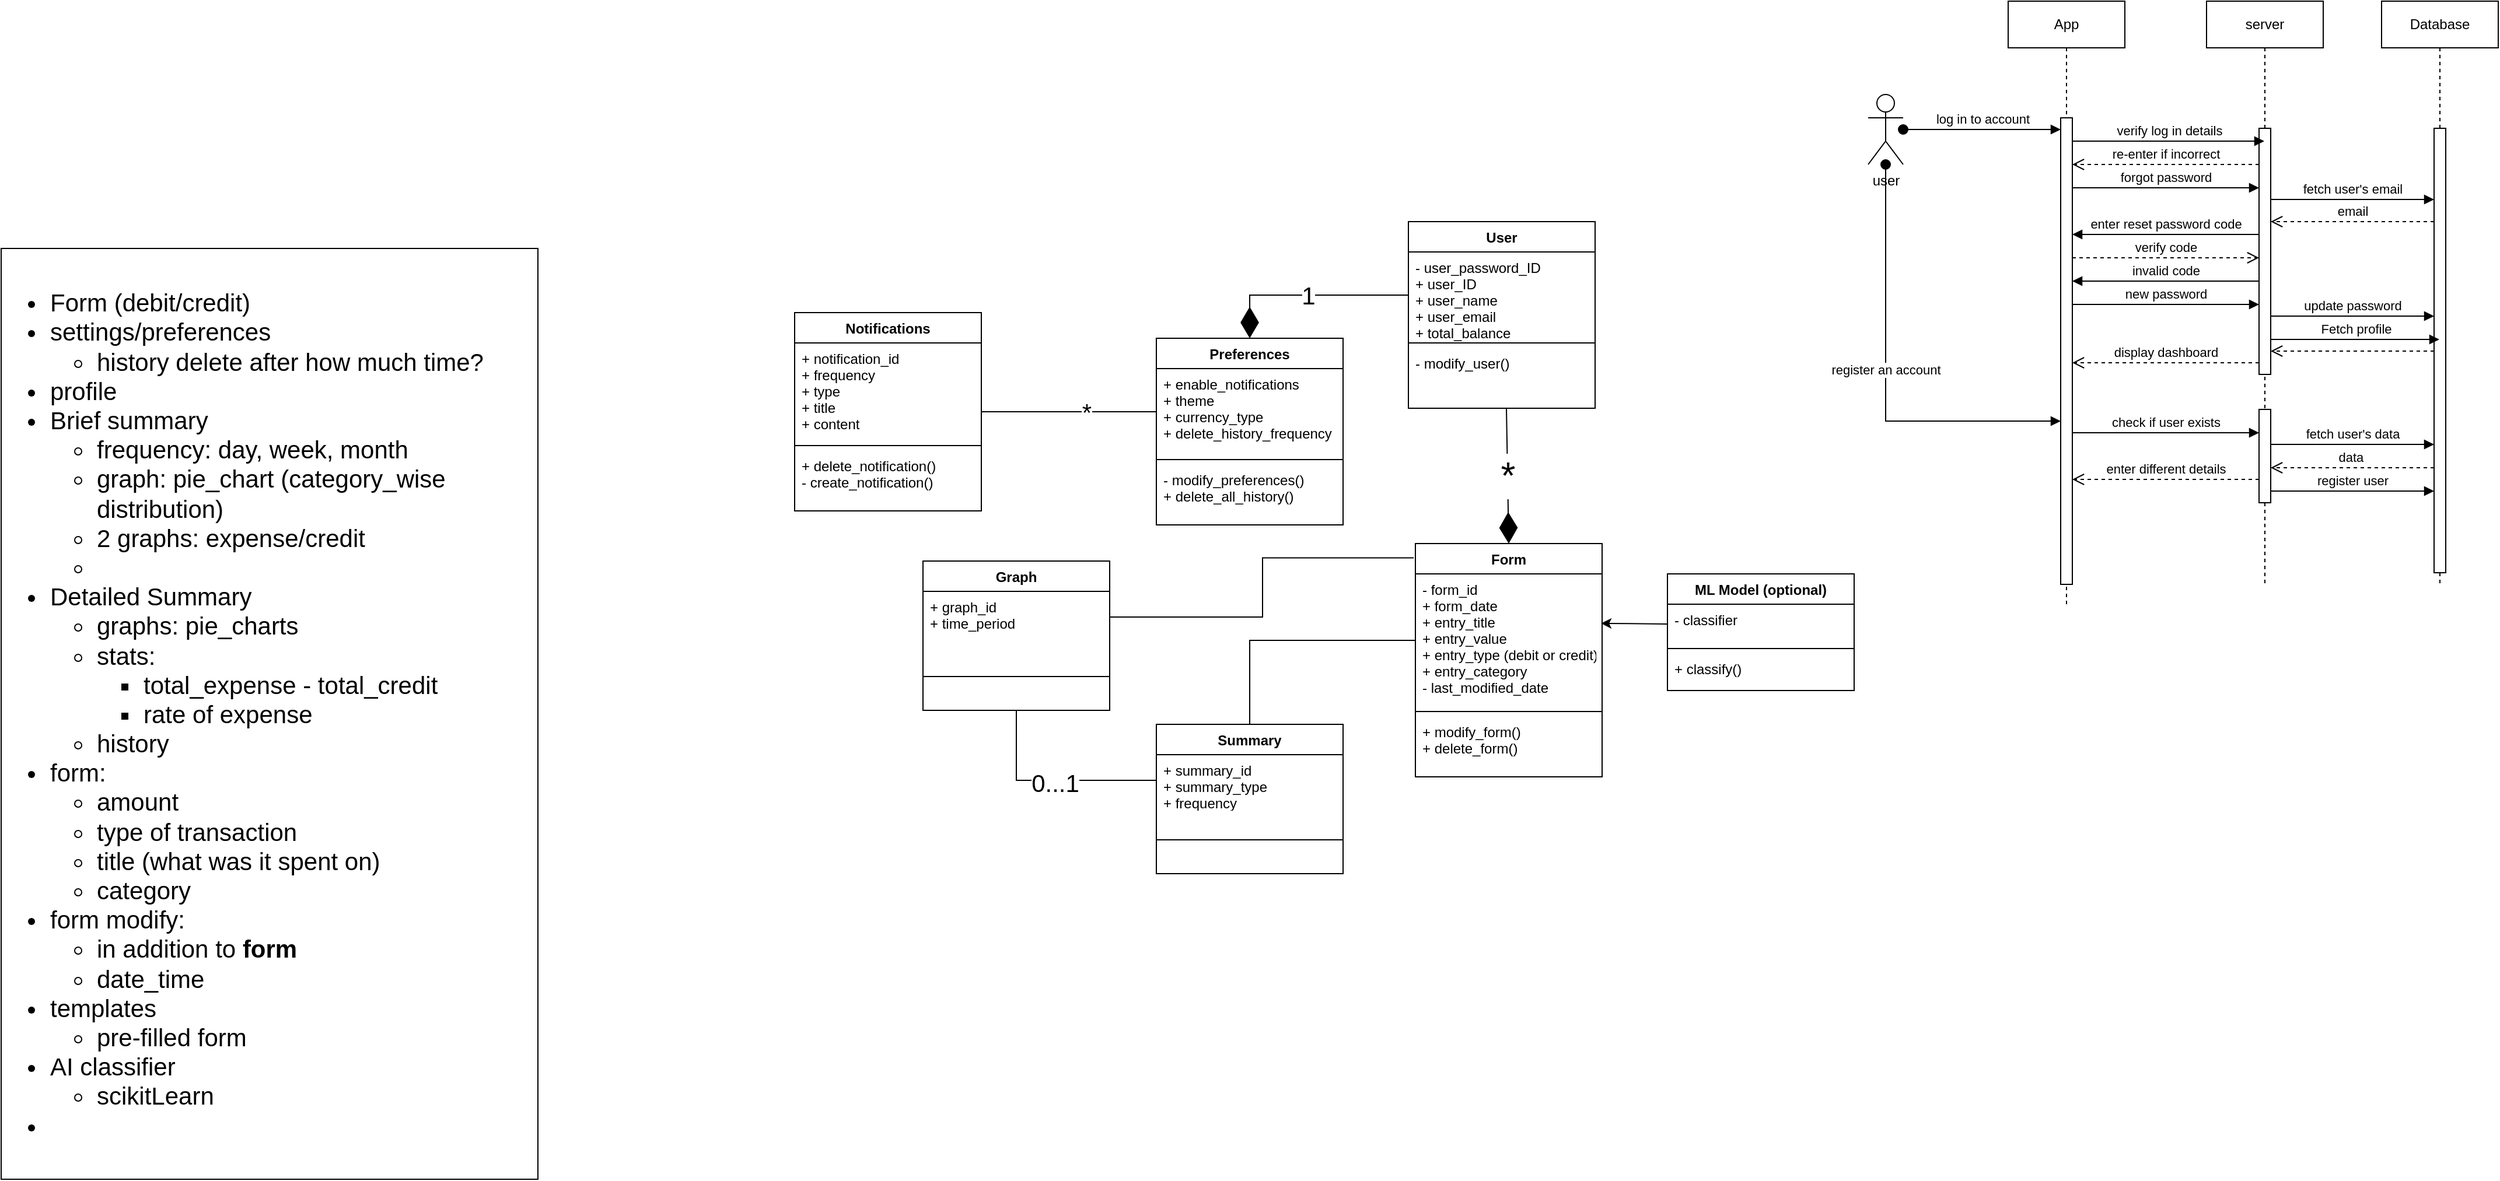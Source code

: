 <mxfile version="20.8.20" type="github">
  <diagram name="Page-1" id="2YBvvXClWsGukQMizWep">
    <mxGraphModel dx="3856" dy="1025" grid="1" gridSize="10" guides="1" tooltips="1" connect="1" arrows="1" fold="1" page="1" pageScale="1" pageWidth="2000" pageHeight="1100" math="0" shadow="0">
      <root>
        <mxCell id="0" />
        <mxCell id="1" parent="0" />
        <mxCell id="stTqnZfCxz-nPY7UzvfY-1" value="user" style="shape=umlActor;verticalLabelPosition=bottom;verticalAlign=top;html=1;outlineConnect=0;" vertex="1" parent="1">
          <mxGeometry x="50" y="220" width="30" height="60" as="geometry" />
        </mxCell>
        <mxCell id="stTqnZfCxz-nPY7UzvfY-2" value="App" style="shape=umlLifeline;perimeter=lifelinePerimeter;whiteSpace=wrap;html=1;container=0;dropTarget=0;collapsible=0;recursiveResize=0;outlineConnect=0;portConstraint=eastwest;newEdgeStyle={&quot;edgeStyle&quot;:&quot;elbowEdgeStyle&quot;,&quot;elbow&quot;:&quot;vertical&quot;,&quot;curved&quot;:0,&quot;rounded&quot;:0};" vertex="1" parent="1">
          <mxGeometry x="170" y="140" width="100" height="520" as="geometry" />
        </mxCell>
        <mxCell id="stTqnZfCxz-nPY7UzvfY-6" value="" style="html=1;points=[];perimeter=orthogonalPerimeter;outlineConnect=0;targetShapes=umlLifeline;portConstraint=eastwest;newEdgeStyle={&quot;edgeStyle&quot;:&quot;elbowEdgeStyle&quot;,&quot;elbow&quot;:&quot;vertical&quot;,&quot;curved&quot;:0,&quot;rounded&quot;:0};" vertex="1" parent="stTqnZfCxz-nPY7UzvfY-2">
          <mxGeometry x="45" y="100" width="10" height="400" as="geometry" />
        </mxCell>
        <mxCell id="stTqnZfCxz-nPY7UzvfY-11" value="log in to account" style="html=1;verticalAlign=bottom;startArrow=oval;startFill=1;endArrow=block;startSize=8;edgeStyle=elbowEdgeStyle;elbow=vertical;curved=0;rounded=0;" edge="1" parent="1" source="stTqnZfCxz-nPY7UzvfY-1" target="stTqnZfCxz-nPY7UzvfY-6">
          <mxGeometry width="60" relative="1" as="geometry">
            <mxPoint x="610" y="360" as="sourcePoint" />
            <mxPoint x="670" y="360" as="targetPoint" />
            <Array as="points">
              <mxPoint x="140" y="250" />
            </Array>
          </mxGeometry>
        </mxCell>
        <mxCell id="1YFrrPJFMDi00KkuxB1G-1" value="User" style="swimlane;fontStyle=1;align=center;verticalAlign=top;childLayout=stackLayout;horizontal=1;startSize=26;horizontalStack=0;resizeParent=1;resizeParentMax=0;resizeLast=0;collapsible=1;marginBottom=0;" vertex="1" parent="1">
          <mxGeometry x="-344" y="329" width="160" height="160" as="geometry" />
        </mxCell>
        <mxCell id="1YFrrPJFMDi00KkuxB1G-2" value="- user_password_ID&#xa;+ user_ID &#xa;+ user_name&#xa;+ user_email&#xa;+ total_balance" style="text;strokeColor=none;fillColor=none;align=left;verticalAlign=top;spacingLeft=4;spacingRight=4;overflow=hidden;rotatable=0;points=[[0,0.5],[1,0.5]];portConstraint=eastwest;" vertex="1" parent="1YFrrPJFMDi00KkuxB1G-1">
          <mxGeometry y="26" width="160" height="74" as="geometry" />
        </mxCell>
        <mxCell id="1YFrrPJFMDi00KkuxB1G-3" value="" style="line;strokeWidth=1;fillColor=none;align=left;verticalAlign=middle;spacingTop=-1;spacingLeft=3;spacingRight=3;rotatable=0;labelPosition=right;points=[];portConstraint=eastwest;strokeColor=inherit;" vertex="1" parent="1YFrrPJFMDi00KkuxB1G-1">
          <mxGeometry y="100" width="160" height="8" as="geometry" />
        </mxCell>
        <mxCell id="1YFrrPJFMDi00KkuxB1G-4" value="- modify_user()" style="text;strokeColor=none;fillColor=none;align=left;verticalAlign=top;spacingLeft=4;spacingRight=4;overflow=hidden;rotatable=0;points=[[0,0.5],[1,0.5]];portConstraint=eastwest;" vertex="1" parent="1YFrrPJFMDi00KkuxB1G-1">
          <mxGeometry y="108" width="160" height="52" as="geometry" />
        </mxCell>
        <mxCell id="1YFrrPJFMDi00KkuxB1G-6" value="Form" style="swimlane;fontStyle=1;align=center;verticalAlign=top;childLayout=stackLayout;horizontal=1;startSize=26;horizontalStack=0;resizeParent=1;resizeParentMax=0;resizeLast=0;collapsible=1;marginBottom=0;" vertex="1" parent="1">
          <mxGeometry x="-338" y="605" width="160" height="200" as="geometry" />
        </mxCell>
        <mxCell id="1YFrrPJFMDi00KkuxB1G-7" value="- form_id&#xa;+ form_date &#xa;+ entry_title&#xa;+ entry_value&#xa;+ entry_type (debit or credit)&#xa;+ entry_category&#xa;- last_modified_date" style="text;strokeColor=none;fillColor=none;align=left;verticalAlign=top;spacingLeft=4;spacingRight=4;overflow=hidden;rotatable=0;points=[[0,0.5],[1,0.5]];portConstraint=eastwest;" vertex="1" parent="1YFrrPJFMDi00KkuxB1G-6">
          <mxGeometry y="26" width="160" height="114" as="geometry" />
        </mxCell>
        <mxCell id="1YFrrPJFMDi00KkuxB1G-8" value="" style="line;strokeWidth=1;fillColor=none;align=left;verticalAlign=middle;spacingTop=-1;spacingLeft=3;spacingRight=3;rotatable=0;labelPosition=right;points=[];portConstraint=eastwest;strokeColor=inherit;" vertex="1" parent="1YFrrPJFMDi00KkuxB1G-6">
          <mxGeometry y="140" width="160" height="8" as="geometry" />
        </mxCell>
        <mxCell id="1YFrrPJFMDi00KkuxB1G-9" value="+ modify_form()&#xa;+ delete_form()" style="text;strokeColor=none;fillColor=none;align=left;verticalAlign=top;spacingLeft=4;spacingRight=4;overflow=hidden;rotatable=0;points=[[0,0.5],[1,0.5]];portConstraint=eastwest;" vertex="1" parent="1YFrrPJFMDi00KkuxB1G-6">
          <mxGeometry y="148" width="160" height="52" as="geometry" />
        </mxCell>
        <mxCell id="1YFrrPJFMDi00KkuxB1G-10" value="ML Model (optional)" style="swimlane;fontStyle=1;align=center;verticalAlign=top;childLayout=stackLayout;horizontal=1;startSize=26;horizontalStack=0;resizeParent=1;resizeParentMax=0;resizeLast=0;collapsible=1;marginBottom=0;" vertex="1" parent="1">
          <mxGeometry x="-122" y="631" width="160" height="100" as="geometry" />
        </mxCell>
        <mxCell id="1YFrrPJFMDi00KkuxB1G-11" value="- classifier" style="text;strokeColor=none;fillColor=none;align=left;verticalAlign=top;spacingLeft=4;spacingRight=4;overflow=hidden;rotatable=0;points=[[0,0.5],[1,0.5]];portConstraint=eastwest;" vertex="1" parent="1YFrrPJFMDi00KkuxB1G-10">
          <mxGeometry y="26" width="160" height="34" as="geometry" />
        </mxCell>
        <mxCell id="1YFrrPJFMDi00KkuxB1G-12" value="" style="line;strokeWidth=1;fillColor=none;align=left;verticalAlign=middle;spacingTop=-1;spacingLeft=3;spacingRight=3;rotatable=0;labelPosition=right;points=[];portConstraint=eastwest;strokeColor=inherit;" vertex="1" parent="1YFrrPJFMDi00KkuxB1G-10">
          <mxGeometry y="60" width="160" height="8" as="geometry" />
        </mxCell>
        <mxCell id="1YFrrPJFMDi00KkuxB1G-13" value="+ classify()" style="text;strokeColor=none;fillColor=none;align=left;verticalAlign=top;spacingLeft=4;spacingRight=4;overflow=hidden;rotatable=0;points=[[0,0.5],[1,0.5]];portConstraint=eastwest;" vertex="1" parent="1YFrrPJFMDi00KkuxB1G-10">
          <mxGeometry y="68" width="160" height="32" as="geometry" />
        </mxCell>
        <mxCell id="1YFrrPJFMDi00KkuxB1G-18" value="&lt;font style=&quot;font-size: 32px;&quot;&gt;*&lt;/font&gt;" style="endArrow=diamondThin;endFill=1;endSize=24;html=1;rounded=0;exitX=0.525;exitY=1;exitDx=0;exitDy=0;exitPerimeter=0;entryX=0.5;entryY=0;entryDx=0;entryDy=0;" edge="1" parent="1" source="1YFrrPJFMDi00KkuxB1G-4" target="1YFrrPJFMDi00KkuxB1G-6">
          <mxGeometry width="160" relative="1" as="geometry">
            <mxPoint x="-280" y="510" as="sourcePoint" />
            <mxPoint x="-120" y="510" as="targetPoint" />
          </mxGeometry>
        </mxCell>
        <mxCell id="1YFrrPJFMDi00KkuxB1G-21" style="edgeStyle=none;rounded=0;orthogonalLoop=1;jettySize=auto;html=1;entryX=0.994;entryY=0.372;entryDx=0;entryDy=0;entryPerimeter=0;endArrow=classic;endFill=1;exitX=0;exitY=0.5;exitDx=0;exitDy=0;" edge="1" parent="1" source="1YFrrPJFMDi00KkuxB1G-11" target="1YFrrPJFMDi00KkuxB1G-7">
          <mxGeometry relative="1" as="geometry" />
        </mxCell>
        <mxCell id="1YFrrPJFMDi00KkuxB1G-22" value="Preferences" style="swimlane;fontStyle=1;align=center;verticalAlign=top;childLayout=stackLayout;horizontal=1;startSize=26;horizontalStack=0;resizeParent=1;resizeParentMax=0;resizeLast=0;collapsible=1;marginBottom=0;" vertex="1" parent="1">
          <mxGeometry x="-560" y="429" width="160" height="160" as="geometry" />
        </mxCell>
        <mxCell id="1YFrrPJFMDi00KkuxB1G-23" value="+ enable_notifications&#xa;+ theme&#xa;+ currency_type&#xa;+ delete_history_frequency" style="text;strokeColor=none;fillColor=none;align=left;verticalAlign=top;spacingLeft=4;spacingRight=4;overflow=hidden;rotatable=0;points=[[0,0.5],[1,0.5]];portConstraint=eastwest;" vertex="1" parent="1YFrrPJFMDi00KkuxB1G-22">
          <mxGeometry y="26" width="160" height="74" as="geometry" />
        </mxCell>
        <mxCell id="1YFrrPJFMDi00KkuxB1G-24" value="" style="line;strokeWidth=1;fillColor=none;align=left;verticalAlign=middle;spacingTop=-1;spacingLeft=3;spacingRight=3;rotatable=0;labelPosition=right;points=[];portConstraint=eastwest;strokeColor=inherit;" vertex="1" parent="1YFrrPJFMDi00KkuxB1G-22">
          <mxGeometry y="100" width="160" height="8" as="geometry" />
        </mxCell>
        <mxCell id="1YFrrPJFMDi00KkuxB1G-25" value="- modify_preferences()&#xa;+ delete_all_history()" style="text;strokeColor=none;fillColor=none;align=left;verticalAlign=top;spacingLeft=4;spacingRight=4;overflow=hidden;rotatable=0;points=[[0,0.5],[1,0.5]];portConstraint=eastwest;" vertex="1" parent="1YFrrPJFMDi00KkuxB1G-22">
          <mxGeometry y="108" width="160" height="52" as="geometry" />
        </mxCell>
        <mxCell id="1YFrrPJFMDi00KkuxB1G-26" value="&lt;font style=&quot;font-size: 21px;&quot;&gt;1&lt;/font&gt;" style="endArrow=diamondThin;endFill=1;endSize=24;html=1;rounded=0;exitX=0;exitY=0.5;exitDx=0;exitDy=0;entryX=0.5;entryY=0;entryDx=0;entryDy=0;edgeStyle=orthogonalEdgeStyle;" edge="1" parent="1" source="1YFrrPJFMDi00KkuxB1G-2" target="1YFrrPJFMDi00KkuxB1G-22">
          <mxGeometry width="160" relative="1" as="geometry">
            <mxPoint x="-250" y="499" as="sourcePoint" />
            <mxPoint x="-250" y="590" as="targetPoint" />
          </mxGeometry>
        </mxCell>
        <mxCell id="1YFrrPJFMDi00KkuxB1G-27" value="Notifications" style="swimlane;fontStyle=1;align=center;verticalAlign=top;childLayout=stackLayout;horizontal=1;startSize=26;horizontalStack=0;resizeParent=1;resizeParentMax=0;resizeLast=0;collapsible=1;marginBottom=0;" vertex="1" parent="1">
          <mxGeometry x="-870" y="407" width="160" height="170" as="geometry" />
        </mxCell>
        <mxCell id="1YFrrPJFMDi00KkuxB1G-28" value="+ notification_id&#xa;+ frequency&#xa;+ type&#xa;+ title&#xa;+ content" style="text;strokeColor=none;fillColor=none;align=left;verticalAlign=top;spacingLeft=4;spacingRight=4;overflow=hidden;rotatable=0;points=[[0,0.5],[1,0.5]];portConstraint=eastwest;" vertex="1" parent="1YFrrPJFMDi00KkuxB1G-27">
          <mxGeometry y="26" width="160" height="84" as="geometry" />
        </mxCell>
        <mxCell id="1YFrrPJFMDi00KkuxB1G-29" value="" style="line;strokeWidth=1;fillColor=none;align=left;verticalAlign=middle;spacingTop=-1;spacingLeft=3;spacingRight=3;rotatable=0;labelPosition=right;points=[];portConstraint=eastwest;strokeColor=inherit;" vertex="1" parent="1YFrrPJFMDi00KkuxB1G-27">
          <mxGeometry y="110" width="160" height="8" as="geometry" />
        </mxCell>
        <mxCell id="1YFrrPJFMDi00KkuxB1G-30" value="+ delete_notification()&#xa;- create_notification()" style="text;strokeColor=none;fillColor=none;align=left;verticalAlign=top;spacingLeft=4;spacingRight=4;overflow=hidden;rotatable=0;points=[[0,0.5],[1,0.5]];portConstraint=eastwest;" vertex="1" parent="1YFrrPJFMDi00KkuxB1G-27">
          <mxGeometry y="118" width="160" height="52" as="geometry" />
        </mxCell>
        <mxCell id="1YFrrPJFMDi00KkuxB1G-31" style="edgeStyle=orthogonalEdgeStyle;rounded=0;orthogonalLoop=1;jettySize=auto;html=1;exitX=0;exitY=0.5;exitDx=0;exitDy=0;endArrow=none;endFill=0;" edge="1" parent="1" source="1YFrrPJFMDi00KkuxB1G-23" target="1YFrrPJFMDi00KkuxB1G-27">
          <mxGeometry relative="1" as="geometry" />
        </mxCell>
        <mxCell id="1YFrrPJFMDi00KkuxB1G-44" value="*" style="edgeLabel;html=1;align=center;verticalAlign=middle;resizable=0;points=[];fontSize=21;" connectable="0" vertex="1" parent="1YFrrPJFMDi00KkuxB1G-31">
          <mxGeometry x="-0.192" relative="1" as="geometry">
            <mxPoint as="offset" />
          </mxGeometry>
        </mxCell>
        <mxCell id="1YFrrPJFMDi00KkuxB1G-37" style="edgeStyle=orthogonalEdgeStyle;rounded=0;orthogonalLoop=1;jettySize=auto;html=1;endArrow=none;endFill=0;" edge="1" parent="1" source="1YFrrPJFMDi00KkuxB1G-32" target="1YFrrPJFMDi00KkuxB1G-7">
          <mxGeometry relative="1" as="geometry" />
        </mxCell>
        <mxCell id="1YFrrPJFMDi00KkuxB1G-32" value="Summary" style="swimlane;fontStyle=1;align=center;verticalAlign=top;childLayout=stackLayout;horizontal=1;startSize=26;horizontalStack=0;resizeParent=1;resizeParentMax=0;resizeLast=0;collapsible=1;marginBottom=0;" vertex="1" parent="1">
          <mxGeometry x="-560" y="760" width="160" height="128" as="geometry" />
        </mxCell>
        <mxCell id="1YFrrPJFMDi00KkuxB1G-33" value="+ summary_id&#xa;+ summary_type&#xa;+ frequency" style="text;strokeColor=none;fillColor=none;align=left;verticalAlign=top;spacingLeft=4;spacingRight=4;overflow=hidden;rotatable=0;points=[[0,0.5],[1,0.5]];portConstraint=eastwest;" vertex="1" parent="1YFrrPJFMDi00KkuxB1G-32">
          <mxGeometry y="26" width="160" height="44" as="geometry" />
        </mxCell>
        <mxCell id="1YFrrPJFMDi00KkuxB1G-34" value="" style="line;strokeWidth=1;fillColor=none;align=left;verticalAlign=middle;spacingTop=-1;spacingLeft=3;spacingRight=3;rotatable=0;labelPosition=right;points=[];portConstraint=eastwest;strokeColor=inherit;" vertex="1" parent="1YFrrPJFMDi00KkuxB1G-32">
          <mxGeometry y="70" width="160" height="58" as="geometry" />
        </mxCell>
        <mxCell id="1YFrrPJFMDi00KkuxB1G-42" value="2" style="edgeStyle=orthogonalEdgeStyle;rounded=0;orthogonalLoop=1;jettySize=auto;html=1;fontSize=21;endArrow=none;endFill=0;" edge="1" parent="1" source="1YFrrPJFMDi00KkuxB1G-39" target="1YFrrPJFMDi00KkuxB1G-33">
          <mxGeometry relative="1" as="geometry" />
        </mxCell>
        <mxCell id="1YFrrPJFMDi00KkuxB1G-43" value="0...1" style="edgeLabel;html=1;align=center;verticalAlign=middle;resizable=0;points=[];fontSize=21;" connectable="0" vertex="1" parent="1YFrrPJFMDi00KkuxB1G-42">
          <mxGeometry x="0.038" y="-2" relative="1" as="geometry">
            <mxPoint x="-1" as="offset" />
          </mxGeometry>
        </mxCell>
        <mxCell id="1YFrrPJFMDi00KkuxB1G-39" value="Graph" style="swimlane;fontStyle=1;align=center;verticalAlign=top;childLayout=stackLayout;horizontal=1;startSize=26;horizontalStack=0;resizeParent=1;resizeParentMax=0;resizeLast=0;collapsible=1;marginBottom=0;" vertex="1" parent="1">
          <mxGeometry x="-760" y="620" width="160" height="128" as="geometry" />
        </mxCell>
        <mxCell id="1YFrrPJFMDi00KkuxB1G-40" value="+ graph_id&#xa;+ time_period" style="text;strokeColor=none;fillColor=none;align=left;verticalAlign=top;spacingLeft=4;spacingRight=4;overflow=hidden;rotatable=0;points=[[0,0.5],[1,0.5]];portConstraint=eastwest;" vertex="1" parent="1YFrrPJFMDi00KkuxB1G-39">
          <mxGeometry y="26" width="160" height="44" as="geometry" />
        </mxCell>
        <mxCell id="1YFrrPJFMDi00KkuxB1G-41" value="" style="line;strokeWidth=1;fillColor=none;align=left;verticalAlign=middle;spacingTop=-1;spacingLeft=3;spacingRight=3;rotatable=0;labelPosition=right;points=[];portConstraint=eastwest;strokeColor=inherit;" vertex="1" parent="1YFrrPJFMDi00KkuxB1G-39">
          <mxGeometry y="70" width="160" height="58" as="geometry" />
        </mxCell>
        <mxCell id="1YFrrPJFMDi00KkuxB1G-47" style="edgeStyle=orthogonalEdgeStyle;rounded=0;orthogonalLoop=1;jettySize=auto;html=1;exitX=1;exitY=0.5;exitDx=0;exitDy=0;entryX=-0.009;entryY=0.061;entryDx=0;entryDy=0;entryPerimeter=0;strokeWidth=1;fontSize=21;endArrow=none;endFill=0;" edge="1" parent="1" source="1YFrrPJFMDi00KkuxB1G-40" target="1YFrrPJFMDi00KkuxB1G-6">
          <mxGeometry relative="1" as="geometry" />
        </mxCell>
        <mxCell id="1YFrrPJFMDi00KkuxB1G-49" value="&lt;ul&gt;&lt;li&gt;Form (debit/credit)&lt;/li&gt;&lt;li&gt;settings/preferences&lt;/li&gt;&lt;ul&gt;&lt;li&gt;history delete after how much time?&lt;/li&gt;&lt;/ul&gt;&lt;li&gt;profile&lt;/li&gt;&lt;li&gt;Brief summary&lt;/li&gt;&lt;ul&gt;&lt;li&gt;frequency: day, week, month&lt;/li&gt;&lt;li&gt;graph: pie_chart (category_wise distribution)&lt;/li&gt;&lt;li&gt;2 graphs: expense/credit&amp;nbsp;&lt;/li&gt;&lt;li&gt;&lt;br&gt;&lt;/li&gt;&lt;/ul&gt;&lt;li&gt;Detailed Summary&lt;/li&gt;&lt;ul&gt;&lt;li&gt;graphs: pie_charts&lt;/li&gt;&lt;li&gt;stats:&lt;/li&gt;&lt;ul&gt;&lt;li&gt;total_expense - total_credit&lt;/li&gt;&lt;li&gt;rate of expense&lt;/li&gt;&lt;/ul&gt;&lt;li&gt;history&lt;/li&gt;&lt;/ul&gt;&lt;li&gt;form:&lt;/li&gt;&lt;ul&gt;&lt;li&gt;amount&lt;/li&gt;&lt;li&gt;type of transaction&lt;/li&gt;&lt;li&gt;title (what was it spent on)&lt;/li&gt;&lt;li&gt;category&lt;/li&gt;&lt;/ul&gt;&lt;li&gt;form modify:&lt;/li&gt;&lt;ul&gt;&lt;li&gt;in addition to &lt;b&gt;form&lt;/b&gt;&lt;/li&gt;&lt;li&gt;date_time&lt;/li&gt;&lt;/ul&gt;&lt;li&gt;templates&lt;/li&gt;&lt;ul&gt;&lt;li&gt;pre-filled form&lt;/li&gt;&lt;/ul&gt;&lt;li&gt;AI classifier&lt;/li&gt;&lt;ul&gt;&lt;li&gt;scikitLearn&lt;/li&gt;&lt;/ul&gt;&lt;li&gt;&lt;br&gt;&lt;/li&gt;&lt;/ul&gt;" style="rounded=0;whiteSpace=wrap;html=1;fontSize=21;align=left;" vertex="1" parent="1">
          <mxGeometry x="-1550" y="352" width="460" height="798" as="geometry" />
        </mxCell>
        <mxCell id="stTqnZfCxz-nPY7UzvfY-19" value="Database" style="shape=umlLifeline;perimeter=lifelinePerimeter;whiteSpace=wrap;html=1;container=0;dropTarget=0;collapsible=0;recursiveResize=0;outlineConnect=0;portConstraint=eastwest;newEdgeStyle={&quot;edgeStyle&quot;:&quot;elbowEdgeStyle&quot;,&quot;elbow&quot;:&quot;vertical&quot;,&quot;curved&quot;:0,&quot;rounded&quot;:0};" vertex="1" parent="1">
          <mxGeometry x="490" y="140" width="100" height="500" as="geometry" />
        </mxCell>
        <mxCell id="stTqnZfCxz-nPY7UzvfY-26" value="" style="html=1;points=[];perimeter=orthogonalPerimeter;outlineConnect=0;targetShapes=umlLifeline;portConstraint=eastwest;newEdgeStyle={&quot;edgeStyle&quot;:&quot;elbowEdgeStyle&quot;,&quot;elbow&quot;:&quot;vertical&quot;,&quot;curved&quot;:0,&quot;rounded&quot;:0};" vertex="1" parent="stTqnZfCxz-nPY7UzvfY-19">
          <mxGeometry x="45" y="109" width="10" height="381" as="geometry" />
        </mxCell>
        <mxCell id="stTqnZfCxz-nPY7UzvfY-20" value="server" style="shape=umlLifeline;perimeter=lifelinePerimeter;whiteSpace=wrap;html=1;container=0;dropTarget=0;collapsible=0;recursiveResize=0;outlineConnect=0;portConstraint=eastwest;newEdgeStyle={&quot;edgeStyle&quot;:&quot;elbowEdgeStyle&quot;,&quot;elbow&quot;:&quot;vertical&quot;,&quot;curved&quot;:0,&quot;rounded&quot;:0};" vertex="1" parent="1">
          <mxGeometry x="340" y="140" width="100" height="500" as="geometry" />
        </mxCell>
        <mxCell id="stTqnZfCxz-nPY7UzvfY-24" value="" style="html=1;points=[];perimeter=orthogonalPerimeter;outlineConnect=0;targetShapes=umlLifeline;portConstraint=eastwest;newEdgeStyle={&quot;edgeStyle&quot;:&quot;elbowEdgeStyle&quot;,&quot;elbow&quot;:&quot;vertical&quot;,&quot;curved&quot;:0,&quot;rounded&quot;:0};" vertex="1" parent="stTqnZfCxz-nPY7UzvfY-20">
          <mxGeometry x="45" y="109" width="10" height="211" as="geometry" />
        </mxCell>
        <mxCell id="stTqnZfCxz-nPY7UzvfY-31" value="" style="html=1;points=[];perimeter=orthogonalPerimeter;outlineConnect=0;targetShapes=umlLifeline;portConstraint=eastwest;newEdgeStyle={&quot;edgeStyle&quot;:&quot;elbowEdgeStyle&quot;,&quot;elbow&quot;:&quot;vertical&quot;,&quot;curved&quot;:0,&quot;rounded&quot;:0};" vertex="1" parent="stTqnZfCxz-nPY7UzvfY-20">
          <mxGeometry x="45" y="350" width="10" height="80" as="geometry" />
        </mxCell>
        <mxCell id="stTqnZfCxz-nPY7UzvfY-21" value="verify log in details" style="html=1;verticalAlign=bottom;endArrow=block;edgeStyle=elbowEdgeStyle;elbow=vertical;curved=0;rounded=0;" edge="1" parent="1" source="stTqnZfCxz-nPY7UzvfY-6" target="stTqnZfCxz-nPY7UzvfY-20">
          <mxGeometry width="80" relative="1" as="geometry">
            <mxPoint x="230" y="260" as="sourcePoint" />
            <mxPoint x="310" y="260" as="targetPoint" />
            <Array as="points">
              <mxPoint x="230" y="260" />
            </Array>
          </mxGeometry>
        </mxCell>
        <mxCell id="stTqnZfCxz-nPY7UzvfY-25" value="re-enter if incorrect" style="html=1;verticalAlign=bottom;endArrow=open;dashed=1;endSize=8;edgeStyle=elbowEdgeStyle;elbow=vertical;curved=0;rounded=0;" edge="1" parent="1" source="stTqnZfCxz-nPY7UzvfY-24" target="stTqnZfCxz-nPY7UzvfY-6">
          <mxGeometry relative="1" as="geometry">
            <mxPoint x="390" y="280" as="sourcePoint" />
            <mxPoint x="230" y="280" as="targetPoint" />
            <Array as="points">
              <mxPoint x="290" y="280" />
            </Array>
          </mxGeometry>
        </mxCell>
        <mxCell id="stTqnZfCxz-nPY7UzvfY-27" value="Fetch profile" style="html=1;verticalAlign=bottom;endArrow=block;edgeStyle=elbowEdgeStyle;elbow=vertical;curved=0;rounded=0;" edge="1" parent="1" source="stTqnZfCxz-nPY7UzvfY-24" target="stTqnZfCxz-nPY7UzvfY-19">
          <mxGeometry width="80" relative="1" as="geometry">
            <mxPoint x="400" y="290" as="sourcePoint" />
            <mxPoint x="480" y="290" as="targetPoint" />
            <Array as="points">
              <mxPoint x="480" y="430" />
              <mxPoint x="460" y="420" />
              <mxPoint x="400" y="350" />
              <mxPoint x="450" y="330" />
              <mxPoint x="460" y="320" />
              <mxPoint x="440" y="290" />
            </Array>
          </mxGeometry>
        </mxCell>
        <mxCell id="stTqnZfCxz-nPY7UzvfY-28" value="" style="html=1;verticalAlign=bottom;endArrow=open;dashed=1;endSize=8;edgeStyle=elbowEdgeStyle;elbow=vertical;curved=0;rounded=0;" edge="1" parent="1" source="stTqnZfCxz-nPY7UzvfY-26" target="stTqnZfCxz-nPY7UzvfY-24">
          <mxGeometry relative="1" as="geometry">
            <mxPoint x="390" y="290" as="sourcePoint" />
            <mxPoint x="310" y="290" as="targetPoint" />
            <Array as="points">
              <mxPoint x="450" y="440" />
              <mxPoint x="470" y="360" />
              <mxPoint x="450" y="340" />
              <mxPoint x="480" y="330" />
              <mxPoint x="440" y="310" />
              <mxPoint x="390" y="300" />
            </Array>
          </mxGeometry>
        </mxCell>
        <mxCell id="stTqnZfCxz-nPY7UzvfY-30" value="display dashboard" style="html=1;verticalAlign=bottom;endArrow=open;dashed=1;endSize=8;edgeStyle=elbowEdgeStyle;elbow=vertical;curved=0;rounded=0;" edge="1" parent="1" source="stTqnZfCxz-nPY7UzvfY-24" target="stTqnZfCxz-nPY7UzvfY-6">
          <mxGeometry relative="1" as="geometry">
            <mxPoint x="390" y="290" as="sourcePoint" />
            <mxPoint x="310" y="290" as="targetPoint" />
            <Array as="points">
              <mxPoint x="340" y="450" />
              <mxPoint x="350" y="440" />
              <mxPoint x="330" y="370" />
              <mxPoint x="320" y="340" />
              <mxPoint x="350" y="320" />
              <mxPoint x="330" y="290" />
            </Array>
          </mxGeometry>
        </mxCell>
        <mxCell id="stTqnZfCxz-nPY7UzvfY-33" value="register an account" style="html=1;verticalAlign=bottom;startArrow=oval;startFill=1;endArrow=block;startSize=8;edgeStyle=elbowEdgeStyle;elbow=vertical;curved=0;rounded=0;" edge="1" parent="1" source="stTqnZfCxz-nPY7UzvfY-1" target="stTqnZfCxz-nPY7UzvfY-6">
          <mxGeometry width="60" relative="1" as="geometry">
            <mxPoint x="320" y="400" as="sourcePoint" />
            <mxPoint x="380" y="400" as="targetPoint" />
            <Array as="points">
              <mxPoint x="190" y="500" />
              <mxPoint x="150" y="410" />
              <mxPoint x="150" y="360" />
              <mxPoint x="180" y="400" />
            </Array>
          </mxGeometry>
        </mxCell>
        <mxCell id="stTqnZfCxz-nPY7UzvfY-34" value="check if user exists" style="html=1;verticalAlign=bottom;endArrow=block;edgeStyle=elbowEdgeStyle;elbow=vertical;curved=0;rounded=0;" edge="1" parent="1" source="stTqnZfCxz-nPY7UzvfY-6" target="stTqnZfCxz-nPY7UzvfY-31">
          <mxGeometry width="80" relative="1" as="geometry">
            <mxPoint x="270" y="389.81" as="sourcePoint" />
            <mxPoint x="350" y="389.81" as="targetPoint" />
            <Array as="points">
              <mxPoint x="330" y="510" />
              <mxPoint x="280" y="420" />
              <mxPoint x="320" y="370" />
            </Array>
          </mxGeometry>
        </mxCell>
        <mxCell id="stTqnZfCxz-nPY7UzvfY-35" value="fetch user&#39;s data" style="html=1;verticalAlign=bottom;endArrow=block;edgeStyle=elbowEdgeStyle;elbow=vertical;curved=0;rounded=0;" edge="1" parent="1" source="stTqnZfCxz-nPY7UzvfY-31" target="stTqnZfCxz-nPY7UzvfY-26">
          <mxGeometry width="80" relative="1" as="geometry">
            <mxPoint x="410" y="380.13" as="sourcePoint" />
            <mxPoint x="490" y="380.13" as="targetPoint" />
            <Array as="points">
              <mxPoint x="450" y="520" />
              <mxPoint x="440" y="440" />
              <mxPoint x="490" y="380" />
              <mxPoint x="540" y="380" />
            </Array>
          </mxGeometry>
        </mxCell>
        <mxCell id="stTqnZfCxz-nPY7UzvfY-36" value="data&amp;nbsp;" style="html=1;verticalAlign=bottom;endArrow=open;dashed=1;endSize=8;edgeStyle=elbowEdgeStyle;elbow=vertical;curved=0;rounded=0;" edge="1" parent="1" source="stTqnZfCxz-nPY7UzvfY-26" target="stTqnZfCxz-nPY7UzvfY-31">
          <mxGeometry relative="1" as="geometry">
            <mxPoint x="510" y="399.81" as="sourcePoint" />
            <mxPoint x="430" y="399.81" as="targetPoint" />
            <Array as="points">
              <mxPoint x="460" y="540" />
              <mxPoint x="440" y="460" />
              <mxPoint x="420" y="400" />
            </Array>
          </mxGeometry>
        </mxCell>
        <mxCell id="stTqnZfCxz-nPY7UzvfY-38" value="enter different details" style="html=1;verticalAlign=bottom;endArrow=open;dashed=1;endSize=8;edgeStyle=elbowEdgeStyle;elbow=vertical;curved=0;rounded=0;" edge="1" parent="1" source="stTqnZfCxz-nPY7UzvfY-31" target="stTqnZfCxz-nPY7UzvfY-6">
          <mxGeometry relative="1" as="geometry">
            <mxPoint x="390" y="400" as="sourcePoint" />
            <mxPoint x="310" y="400" as="targetPoint" />
            <Array as="points">
              <mxPoint x="330" y="550" />
              <mxPoint x="260" y="470" />
              <mxPoint x="350" y="410" />
              <mxPoint x="390" y="400" />
            </Array>
          </mxGeometry>
        </mxCell>
        <mxCell id="stTqnZfCxz-nPY7UzvfY-39" value="register user" style="html=1;verticalAlign=bottom;endArrow=block;edgeStyle=elbowEdgeStyle;elbow=vertical;curved=0;rounded=0;" edge="1" parent="1" source="stTqnZfCxz-nPY7UzvfY-31" target="stTqnZfCxz-nPY7UzvfY-26">
          <mxGeometry width="80" relative="1" as="geometry">
            <mxPoint x="410" y="429.13" as="sourcePoint" />
            <mxPoint x="490" y="429.13" as="targetPoint" />
            <Array as="points">
              <mxPoint x="430" y="560" />
              <mxPoint x="440" y="480" />
              <mxPoint x="430" y="460" />
              <mxPoint x="470" y="430" />
            </Array>
          </mxGeometry>
        </mxCell>
        <mxCell id="stTqnZfCxz-nPY7UzvfY-40" value="forgot password" style="html=1;verticalAlign=bottom;endArrow=block;edgeStyle=elbowEdgeStyle;elbow=vertical;curved=0;rounded=0;" edge="1" parent="1" source="stTqnZfCxz-nPY7UzvfY-6" target="stTqnZfCxz-nPY7UzvfY-24">
          <mxGeometry width="80" relative="1" as="geometry">
            <mxPoint x="310" y="410" as="sourcePoint" />
            <mxPoint x="390" y="410" as="targetPoint" />
            <Array as="points">
              <mxPoint x="350" y="300" />
            </Array>
          </mxGeometry>
        </mxCell>
        <mxCell id="stTqnZfCxz-nPY7UzvfY-41" value="fetch user&#39;s email" style="html=1;verticalAlign=bottom;endArrow=block;edgeStyle=elbowEdgeStyle;elbow=vertical;curved=0;rounded=0;" edge="1" parent="1" source="stTqnZfCxz-nPY7UzvfY-24" target="stTqnZfCxz-nPY7UzvfY-26">
          <mxGeometry width="80" relative="1" as="geometry">
            <mxPoint x="430" y="300.24" as="sourcePoint" />
            <mxPoint x="510" y="300.24" as="targetPoint" />
            <Array as="points">
              <mxPoint x="500" y="310" />
            </Array>
          </mxGeometry>
        </mxCell>
        <mxCell id="stTqnZfCxz-nPY7UzvfY-43" value="email" style="html=1;verticalAlign=bottom;endArrow=open;dashed=1;endSize=8;edgeStyle=elbowEdgeStyle;elbow=vertical;curved=0;rounded=0;" edge="1" parent="1" source="stTqnZfCxz-nPY7UzvfY-26" target="stTqnZfCxz-nPY7UzvfY-24">
          <mxGeometry relative="1" as="geometry">
            <mxPoint x="540" y="319.24" as="sourcePoint" />
            <mxPoint x="390" y="329" as="targetPoint" />
            <Array as="points">
              <mxPoint x="530" y="329" />
            </Array>
          </mxGeometry>
        </mxCell>
        <mxCell id="stTqnZfCxz-nPY7UzvfY-44" value="enter reset password code" style="html=1;verticalAlign=bottom;endArrow=block;edgeStyle=elbowEdgeStyle;elbow=vertical;curved=0;rounded=0;" edge="1" parent="1" source="stTqnZfCxz-nPY7UzvfY-24" target="stTqnZfCxz-nPY7UzvfY-6">
          <mxGeometry width="80" relative="1" as="geometry">
            <mxPoint x="280" y="360" as="sourcePoint" />
            <mxPoint x="360" y="360" as="targetPoint" />
            <Array as="points">
              <mxPoint x="330" y="340" />
              <mxPoint x="360" y="410" />
              <mxPoint x="330" y="340" />
            </Array>
          </mxGeometry>
        </mxCell>
        <mxCell id="stTqnZfCxz-nPY7UzvfY-45" value="verify code" style="html=1;verticalAlign=bottom;endArrow=open;dashed=1;endSize=8;edgeStyle=elbowEdgeStyle;elbow=vertical;curved=0;rounded=0;" edge="1" parent="1" source="stTqnZfCxz-nPY7UzvfY-6" target="stTqnZfCxz-nPY7UzvfY-24">
          <mxGeometry relative="1" as="geometry">
            <mxPoint x="360" y="360" as="sourcePoint" />
            <mxPoint x="280" y="360" as="targetPoint" />
            <Array as="points">
              <mxPoint x="280" y="360" />
            </Array>
          </mxGeometry>
        </mxCell>
        <mxCell id="stTqnZfCxz-nPY7UzvfY-46" value="invalid code" style="html=1;verticalAlign=bottom;endArrow=block;edgeStyle=elbowEdgeStyle;elbow=vertical;curved=0;rounded=0;" edge="1" parent="1" source="stTqnZfCxz-nPY7UzvfY-24" target="stTqnZfCxz-nPY7UzvfY-6">
          <mxGeometry width="80" relative="1" as="geometry">
            <mxPoint x="280" y="380.24" as="sourcePoint" />
            <mxPoint x="360" y="380.24" as="targetPoint" />
            <Array as="points">
              <mxPoint x="360" y="380" />
              <mxPoint x="270" y="370" />
            </Array>
          </mxGeometry>
        </mxCell>
        <mxCell id="stTqnZfCxz-nPY7UzvfY-47" value="new password" style="html=1;verticalAlign=bottom;endArrow=block;edgeStyle=elbowEdgeStyle;elbow=vertical;curved=0;rounded=0;" edge="1" parent="1" source="stTqnZfCxz-nPY7UzvfY-6" target="stTqnZfCxz-nPY7UzvfY-24">
          <mxGeometry width="80" relative="1" as="geometry">
            <mxPoint x="280" y="399.88" as="sourcePoint" />
            <mxPoint x="360" y="399.88" as="targetPoint" />
            <Array as="points">
              <mxPoint x="320" y="400" />
            </Array>
          </mxGeometry>
        </mxCell>
        <mxCell id="stTqnZfCxz-nPY7UzvfY-48" value="update password" style="html=1;verticalAlign=bottom;endArrow=block;edgeStyle=elbowEdgeStyle;elbow=vertical;curved=0;rounded=0;" edge="1" parent="1" source="stTqnZfCxz-nPY7UzvfY-24" target="stTqnZfCxz-nPY7UzvfY-26">
          <mxGeometry width="80" relative="1" as="geometry">
            <mxPoint x="430" y="408.94" as="sourcePoint" />
            <mxPoint x="510" y="408.94" as="targetPoint" />
            <Array as="points">
              <mxPoint x="490" y="410" />
            </Array>
          </mxGeometry>
        </mxCell>
      </root>
    </mxGraphModel>
  </diagram>
</mxfile>
